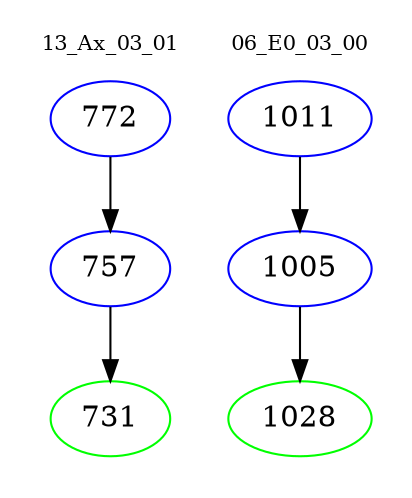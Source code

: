 digraph{
subgraph cluster_0 {
color = white
label = "13_Ax_03_01";
fontsize=10;
T0_772 [label="772", color="blue"]
T0_772 -> T0_757 [color="black"]
T0_757 [label="757", color="blue"]
T0_757 -> T0_731 [color="black"]
T0_731 [label="731", color="green"]
}
subgraph cluster_1 {
color = white
label = "06_E0_03_00";
fontsize=10;
T1_1011 [label="1011", color="blue"]
T1_1011 -> T1_1005 [color="black"]
T1_1005 [label="1005", color="blue"]
T1_1005 -> T1_1028 [color="black"]
T1_1028 [label="1028", color="green"]
}
}
